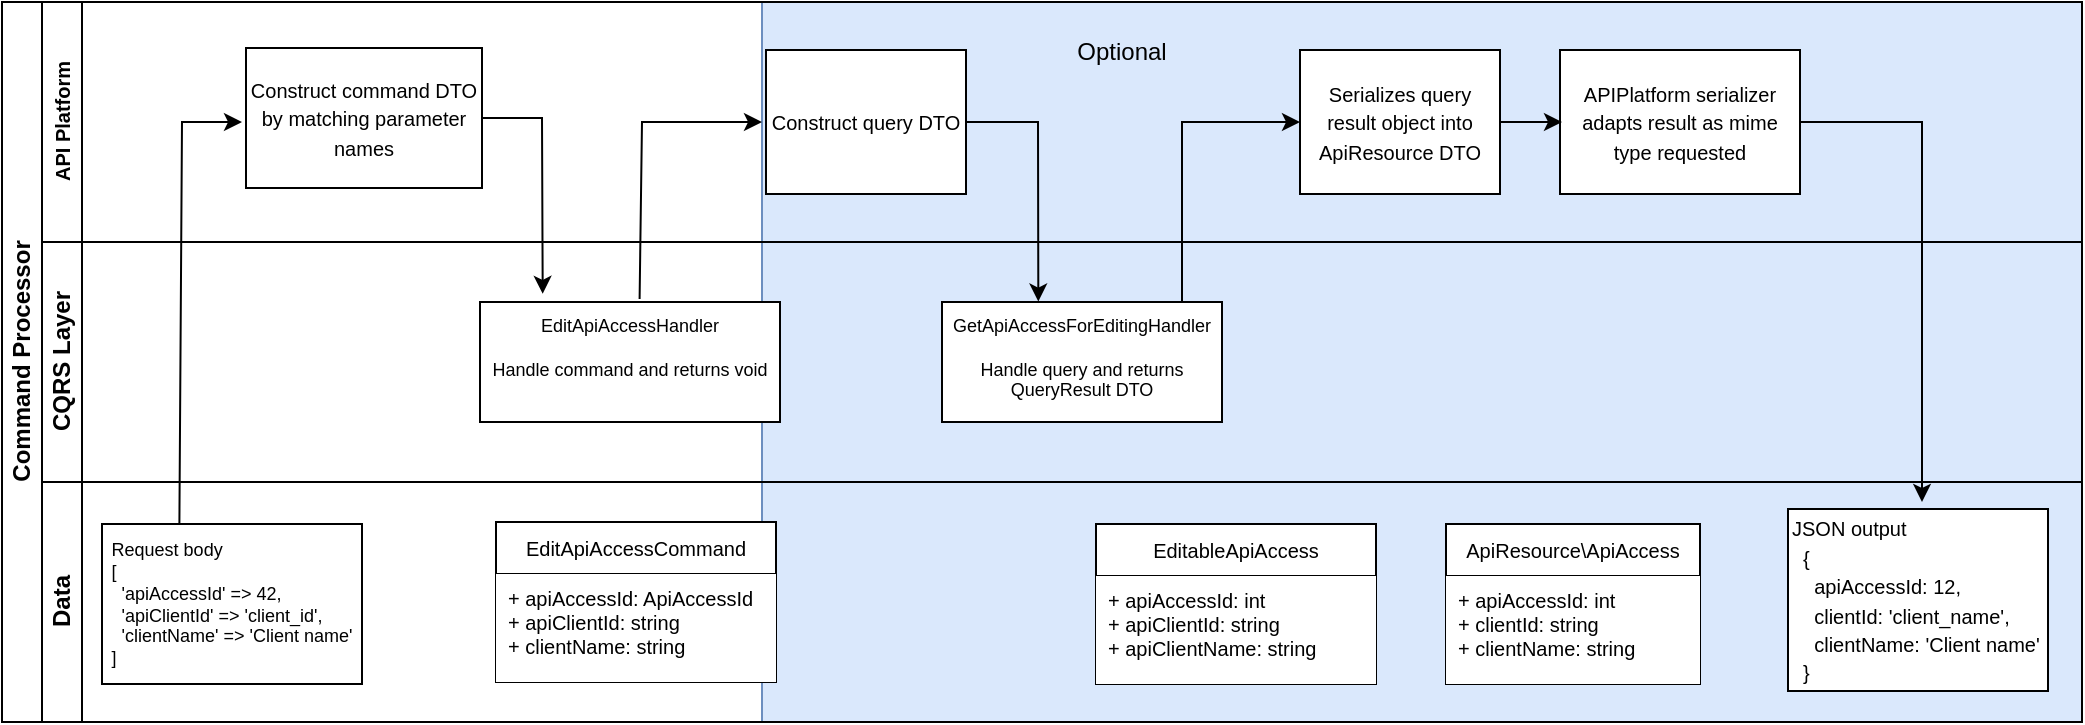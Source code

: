 <mxfile version="24.7.8">
  <diagram id="prtHgNgQTEPvFCAcTncT" name="Page-1">
    <mxGraphModel dx="1239" dy="999" grid="1" gridSize="10" guides="1" tooltips="1" connect="1" arrows="1" fold="1" page="1" pageScale="1" pageWidth="827" pageHeight="1169" math="0" shadow="0">
      <root>
        <mxCell id="0" />
        <mxCell id="1" parent="0" />
        <mxCell id="Z9WQ8Kjik-GeRv0yfGDN-2" value="" style="rounded=0;whiteSpace=wrap;html=1;fillColor=#dae8fc;strokeColor=#6c8ebf;" vertex="1" parent="1">
          <mxGeometry x="510" y="120" width="660" height="360" as="geometry" />
        </mxCell>
        <mxCell id="dNxyNK7c78bLwvsdeMH5-19" value="Command Processor" style="swimlane;html=1;childLayout=stackLayout;resizeParent=1;resizeParentMax=0;horizontal=0;startSize=20;horizontalStack=0;" parent="1" vertex="1">
          <mxGeometry x="130" y="120" width="1040" height="360" as="geometry">
            <mxRectangle x="120" y="120" width="40" height="60" as="alternateBounds" />
          </mxGeometry>
        </mxCell>
        <mxCell id="dNxyNK7c78bLwvsdeMH5-20" value="API Platform" style="swimlane;html=1;startSize=20;horizontal=0;fontSize=10;" parent="dNxyNK7c78bLwvsdeMH5-19" vertex="1">
          <mxGeometry x="20" width="1020" height="120" as="geometry" />
        </mxCell>
        <mxCell id="dNxyNK7c78bLwvsdeMH5-24" value="&lt;font style=&quot;font-size: 10px;&quot;&gt;Construct command DTO by matching parameter names&lt;/font&gt;" style="rounded=0;whiteSpace=wrap;html=1;fontFamily=Helvetica;fontSize=12;fontColor=#000000;align=center;" parent="dNxyNK7c78bLwvsdeMH5-20" vertex="1">
          <mxGeometry x="102" y="23" width="118" height="70" as="geometry" />
        </mxCell>
        <mxCell id="dNxyNK7c78bLwvsdeMH5-30" value="&lt;font style=&quot;font-size: 10px;&quot;&gt;Construct query DTO&lt;/font&gt;" style="rounded=0;whiteSpace=wrap;html=1;fontFamily=Helvetica;fontSize=12;fontColor=#000000;align=center;" parent="dNxyNK7c78bLwvsdeMH5-20" vertex="1">
          <mxGeometry x="362" y="24" width="100" height="72" as="geometry" />
        </mxCell>
        <mxCell id="vBqK18x-RZCUuB7PVDv2-2" value="" style="endArrow=classic;html=1;rounded=0;exitX=0.322;exitY=-0.007;exitDx=0;exitDy=0;exitPerimeter=0;" parent="dNxyNK7c78bLwvsdeMH5-20" edge="1">
          <mxGeometry width="50" height="50" relative="1" as="geometry">
            <mxPoint x="68.64" y="269.58" as="sourcePoint" />
            <mxPoint x="100" y="60" as="targetPoint" />
            <Array as="points">
              <mxPoint x="70" y="60" />
            </Array>
          </mxGeometry>
        </mxCell>
        <mxCell id="vBqK18x-RZCUuB7PVDv2-20" value="&lt;font style=&quot;font-size: 10px;&quot;&gt;APIPlatform serializer adapts result as mime type requested&lt;/font&gt;" style="rounded=0;whiteSpace=wrap;html=1;fontFamily=Helvetica;fontSize=12;fontColor=#000000;align=center;" parent="dNxyNK7c78bLwvsdeMH5-20" vertex="1">
          <mxGeometry x="759" y="24" width="120" height="72" as="geometry" />
        </mxCell>
        <mxCell id="tuVbmq0eSF1iGF53UvLP-2" value="&lt;font style=&quot;font-size: 10px;&quot;&gt;Serializes query result object into ApiResource DTO&lt;/font&gt;" style="rounded=0;whiteSpace=wrap;html=1;fontFamily=Helvetica;fontSize=12;fontColor=#000000;align=center;" parent="dNxyNK7c78bLwvsdeMH5-20" vertex="1">
          <mxGeometry x="629" y="24" width="100" height="72" as="geometry" />
        </mxCell>
        <mxCell id="tuVbmq0eSF1iGF53UvLP-3" value="" style="endArrow=classic;html=1;rounded=0;exitX=1;exitY=0.5;exitDx=0;exitDy=0;" parent="dNxyNK7c78bLwvsdeMH5-20" source="tuVbmq0eSF1iGF53UvLP-2" edge="1">
          <mxGeometry width="50" height="50" relative="1" as="geometry">
            <mxPoint x="710" y="110" as="sourcePoint" />
            <mxPoint x="760" y="60" as="targetPoint" />
          </mxGeometry>
        </mxCell>
        <mxCell id="tuVbmq0eSF1iGF53UvLP-4" value="" style="endArrow=classic;html=1;rounded=0;exitX=1;exitY=0.5;exitDx=0;exitDy=0;entryX=0;entryY=0.5;entryDx=0;entryDy=0;" parent="dNxyNK7c78bLwvsdeMH5-20" target="tuVbmq0eSF1iGF53UvLP-2" edge="1">
          <mxGeometry width="50" height="50" relative="1" as="geometry">
            <mxPoint x="560" y="180" as="sourcePoint" />
            <mxPoint x="590" y="59" as="targetPoint" />
            <Array as="points">
              <mxPoint x="570" y="180" />
              <mxPoint x="570" y="120" />
              <mxPoint x="570" y="60" />
            </Array>
          </mxGeometry>
        </mxCell>
        <mxCell id="Z9WQ8Kjik-GeRv0yfGDN-3" value="Optional" style="text;html=1;align=center;verticalAlign=middle;whiteSpace=wrap;rounded=0;" vertex="1" parent="dNxyNK7c78bLwvsdeMH5-20">
          <mxGeometry x="510" y="10" width="60" height="30" as="geometry" />
        </mxCell>
        <mxCell id="dNxyNK7c78bLwvsdeMH5-21" value="CQRS Layer" style="swimlane;html=1;startSize=20;horizontal=0;" parent="dNxyNK7c78bLwvsdeMH5-19" vertex="1">
          <mxGeometry x="20" y="120" width="1020" height="120" as="geometry" />
        </mxCell>
        <mxCell id="dNxyNK7c78bLwvsdeMH5-26" value="EditApiAccessHandler&lt;br&gt;&lt;br&gt;Handle command and returns void" style="rounded=0;whiteSpace=wrap;html=1;fontFamily=Helvetica;fontSize=9;fontColor=#000000;align=center;verticalAlign=top;" parent="dNxyNK7c78bLwvsdeMH5-21" vertex="1">
          <mxGeometry x="219" y="30" width="150" height="60" as="geometry" />
        </mxCell>
        <mxCell id="vBqK18x-RZCUuB7PVDv2-24" value="" style="endArrow=classic;html=1;rounded=0;exitX=1;exitY=0.5;exitDx=0;exitDy=0;" parent="dNxyNK7c78bLwvsdeMH5-21" source="vBqK18x-RZCUuB7PVDv2-20" edge="1">
          <mxGeometry width="50" height="50" relative="1" as="geometry">
            <mxPoint x="830" y="85" as="sourcePoint" />
            <mxPoint x="940" y="130" as="targetPoint" />
            <Array as="points">
              <mxPoint x="940" y="-60" />
            </Array>
          </mxGeometry>
        </mxCell>
        <mxCell id="tuVbmq0eSF1iGF53UvLP-1" value="GetApiAccessForEditingHandler&lt;br&gt;&lt;br&gt;Handle query and returns QueryResult DTO" style="rounded=0;whiteSpace=wrap;html=1;fontFamily=Helvetica;fontSize=9;fontColor=#000000;align=center;verticalAlign=top;" parent="dNxyNK7c78bLwvsdeMH5-21" vertex="1">
          <mxGeometry x="450" y="30" width="140" height="60" as="geometry" />
        </mxCell>
        <mxCell id="tuVbmq0eSF1iGF53UvLP-7" value="" style="endArrow=classic;html=1;rounded=0;exitX=0.532;exitY=-0.025;exitDx=0;exitDy=0;exitPerimeter=0;" parent="dNxyNK7c78bLwvsdeMH5-21" source="dNxyNK7c78bLwvsdeMH5-26" edge="1">
          <mxGeometry width="50" height="50" relative="1" as="geometry">
            <mxPoint x="290" y="10" as="sourcePoint" />
            <mxPoint x="360" y="-60" as="targetPoint" />
            <Array as="points">
              <mxPoint x="300" y="-60" />
            </Array>
          </mxGeometry>
        </mxCell>
        <mxCell id="dNxyNK7c78bLwvsdeMH5-22" value="Data" style="swimlane;html=1;startSize=20;horizontal=0;" parent="dNxyNK7c78bLwvsdeMH5-19" vertex="1">
          <mxGeometry x="20" y="240" width="1020" height="120" as="geometry" />
        </mxCell>
        <mxCell id="vBqK18x-RZCUuB7PVDv2-9" value="EditApiAccessCommand" style="swimlane;fontStyle=0;childLayout=stackLayout;horizontal=1;startSize=26;horizontalStack=0;resizeParent=1;resizeParentMax=0;resizeLast=0;collapsible=1;marginBottom=0;whiteSpace=wrap;html=1;fontSize=10;" parent="dNxyNK7c78bLwvsdeMH5-22" vertex="1">
          <mxGeometry x="227" y="20" width="140" height="80" as="geometry">
            <mxRectangle x="160" y="44" width="150" height="30" as="alternateBounds" />
          </mxGeometry>
        </mxCell>
        <mxCell id="vBqK18x-RZCUuB7PVDv2-10" value="+ apiAccessId: ApiAccessId&lt;br&gt;+ apiClientId: string&lt;br&gt;+ clientName: string" style="text;align=left;verticalAlign=top;spacingLeft=4;spacingRight=4;overflow=hidden;rotatable=0;points=[[0,0.5],[1,0.5]];portConstraint=eastwest;whiteSpace=wrap;html=1;fontSize=10;fillColor=default;" parent="vBqK18x-RZCUuB7PVDv2-9" vertex="1">
          <mxGeometry y="26" width="140" height="54" as="geometry" />
        </mxCell>
        <mxCell id="vBqK18x-RZCUuB7PVDv2-15" value="EditableApiAccess" style="swimlane;fontStyle=0;childLayout=stackLayout;horizontal=1;startSize=26;horizontalStack=0;resizeParent=1;resizeParentMax=0;resizeLast=0;collapsible=1;marginBottom=0;whiteSpace=wrap;html=1;fontSize=10;" parent="dNxyNK7c78bLwvsdeMH5-22" vertex="1">
          <mxGeometry x="527" y="21" width="140" height="80" as="geometry">
            <mxRectangle x="160" y="44" width="150" height="30" as="alternateBounds" />
          </mxGeometry>
        </mxCell>
        <mxCell id="vBqK18x-RZCUuB7PVDv2-16" value="+ apiAccessId: int&lt;br&gt;+ apiClientId: string&lt;br&gt;+ apiClientName: string" style="text;align=left;verticalAlign=top;spacingLeft=4;spacingRight=4;overflow=hidden;rotatable=0;points=[[0,0.5],[1,0.5]];portConstraint=eastwest;whiteSpace=wrap;html=1;fontSize=10;fillColor=default;" parent="vBqK18x-RZCUuB7PVDv2-15" vertex="1">
          <mxGeometry y="26" width="140" height="54" as="geometry" />
        </mxCell>
        <mxCell id="vBqK18x-RZCUuB7PVDv2-18" value="ApiResource\ApiAccess" style="swimlane;fontStyle=0;childLayout=stackLayout;horizontal=1;startSize=26;horizontalStack=0;resizeParent=1;resizeParentMax=0;resizeLast=0;collapsible=1;marginBottom=0;whiteSpace=wrap;html=1;fontSize=10;" parent="dNxyNK7c78bLwvsdeMH5-22" vertex="1">
          <mxGeometry x="702" y="21" width="127" height="80" as="geometry">
            <mxRectangle x="160" y="44" width="150" height="30" as="alternateBounds" />
          </mxGeometry>
        </mxCell>
        <mxCell id="vBqK18x-RZCUuB7PVDv2-19" value="+ apiAccessId: int&lt;br&gt;+ clientId: string&lt;br&gt;+ clientName: string" style="text;align=left;verticalAlign=top;spacingLeft=4;spacingRight=4;overflow=hidden;rotatable=0;points=[[0,0.5],[1,0.5]];portConstraint=eastwest;whiteSpace=wrap;html=1;fontSize=10;fillColor=default;" parent="vBqK18x-RZCUuB7PVDv2-18" vertex="1">
          <mxGeometry y="26" width="127" height="54" as="geometry" />
        </mxCell>
        <mxCell id="vBqK18x-RZCUuB7PVDv2-22" value="&lt;div style=&quot;text-align: left; font-size: 9px;&quot;&gt;&lt;span style=&quot;background-color: initial;&quot;&gt;&lt;font style=&quot;font-size: 9px;&quot;&gt;Request body&lt;/font&gt;&lt;/span&gt;&lt;/div&gt;&lt;div style=&quot;text-align: left; font-size: 9px;&quot;&gt;&lt;span style=&quot;background-color: initial;&quot;&gt;&lt;font style=&quot;font-size: 9px;&quot;&gt;[&lt;/font&gt;&lt;/span&gt;&lt;/div&gt;&lt;div style=&quot;text-align: left; font-size: 9px;&quot;&gt;&lt;span style=&quot;background-color: initial;&quot;&gt;&lt;font style=&quot;font-size: 9px;&quot;&gt;&amp;nbsp; &#39;apiAccessId&#39; =&amp;gt; 42,&lt;/font&gt;&lt;/span&gt;&lt;/div&gt;&lt;div style=&quot;text-align: left; font-size: 9px;&quot;&gt;&lt;font style=&quot;font-size: 9px;&quot;&gt;&amp;nbsp; &#39;apiClientId&#39; =&amp;gt; &#39;client_id&#39;,&lt;span style=&quot;background-color: initial;&quot;&gt;&lt;br&gt;&lt;/span&gt;&lt;/font&gt;&lt;/div&gt;&lt;div style=&quot;text-align: left; font-size: 9px;&quot;&gt;&lt;font style=&quot;font-size: 9px;&quot;&gt;&lt;div style=&quot;border-color: var(--border-color);&quot;&gt;&lt;font style=&quot;border-color: var(--border-color);&quot;&gt;&amp;nbsp; &#39;clientName&#39; =&amp;gt; &#39;Client name&#39;&lt;/font&gt;&lt;/div&gt;&lt;/font&gt;&lt;/div&gt;&lt;div style=&quot;text-align: left; font-size: 9px;&quot;&gt;&lt;span style=&quot;background-color: initial;&quot;&gt;&lt;font style=&quot;font-size: 9px;&quot;&gt;]&lt;/font&gt;&lt;/span&gt;&lt;/div&gt;" style="html=1;whiteSpace=wrap;" parent="dNxyNK7c78bLwvsdeMH5-22" vertex="1">
          <mxGeometry x="30" y="21" width="130" height="80" as="geometry" />
        </mxCell>
        <mxCell id="vBqK18x-RZCUuB7PVDv2-23" value="&lt;span style=&quot;font-size: 10px;&quot;&gt;JSON output&lt;br&gt;&amp;nbsp; {&lt;br&gt;&amp;nbsp; &amp;nbsp; apiAccessId: 12,&lt;br&gt;&amp;nbsp; &amp;nbsp; clientId: &#39;client_name&#39;,&lt;br&gt;&amp;nbsp; &amp;nbsp; clientName: &#39;Client name&#39;&lt;br&gt;&amp;nbsp; }&lt;/span&gt;" style="rounded=0;whiteSpace=wrap;html=1;fontFamily=Helvetica;fontSize=12;fontColor=#000000;align=left;" parent="dNxyNK7c78bLwvsdeMH5-22" vertex="1">
          <mxGeometry x="873" y="13.5" width="130" height="91" as="geometry" />
        </mxCell>
        <mxCell id="tuVbmq0eSF1iGF53UvLP-5" value="" style="endArrow=classic;html=1;rounded=0;entryX=0.344;entryY=-0.004;entryDx=0;entryDy=0;entryPerimeter=0;exitX=1;exitY=0.5;exitDx=0;exitDy=0;" parent="dNxyNK7c78bLwvsdeMH5-19" source="dNxyNK7c78bLwvsdeMH5-30" target="tuVbmq0eSF1iGF53UvLP-1" edge="1">
          <mxGeometry width="50" height="50" relative="1" as="geometry">
            <mxPoint x="510" y="73" as="sourcePoint" />
            <mxPoint x="560" y="23" as="targetPoint" />
            <Array as="points">
              <mxPoint x="518" y="60" />
            </Array>
          </mxGeometry>
        </mxCell>
        <mxCell id="tuVbmq0eSF1iGF53UvLP-6" value="" style="endArrow=classic;html=1;rounded=0;entryX=0.209;entryY=-0.068;entryDx=0;entryDy=0;entryPerimeter=0;exitX=1;exitY=0.5;exitDx=0;exitDy=0;" parent="dNxyNK7c78bLwvsdeMH5-19" source="dNxyNK7c78bLwvsdeMH5-24" target="dNxyNK7c78bLwvsdeMH5-26" edge="1">
          <mxGeometry width="50" height="50" relative="1" as="geometry">
            <mxPoint x="260" y="85" as="sourcePoint" />
            <mxPoint x="310" y="35" as="targetPoint" />
            <Array as="points">
              <mxPoint x="270" y="58" />
            </Array>
          </mxGeometry>
        </mxCell>
      </root>
    </mxGraphModel>
  </diagram>
</mxfile>
